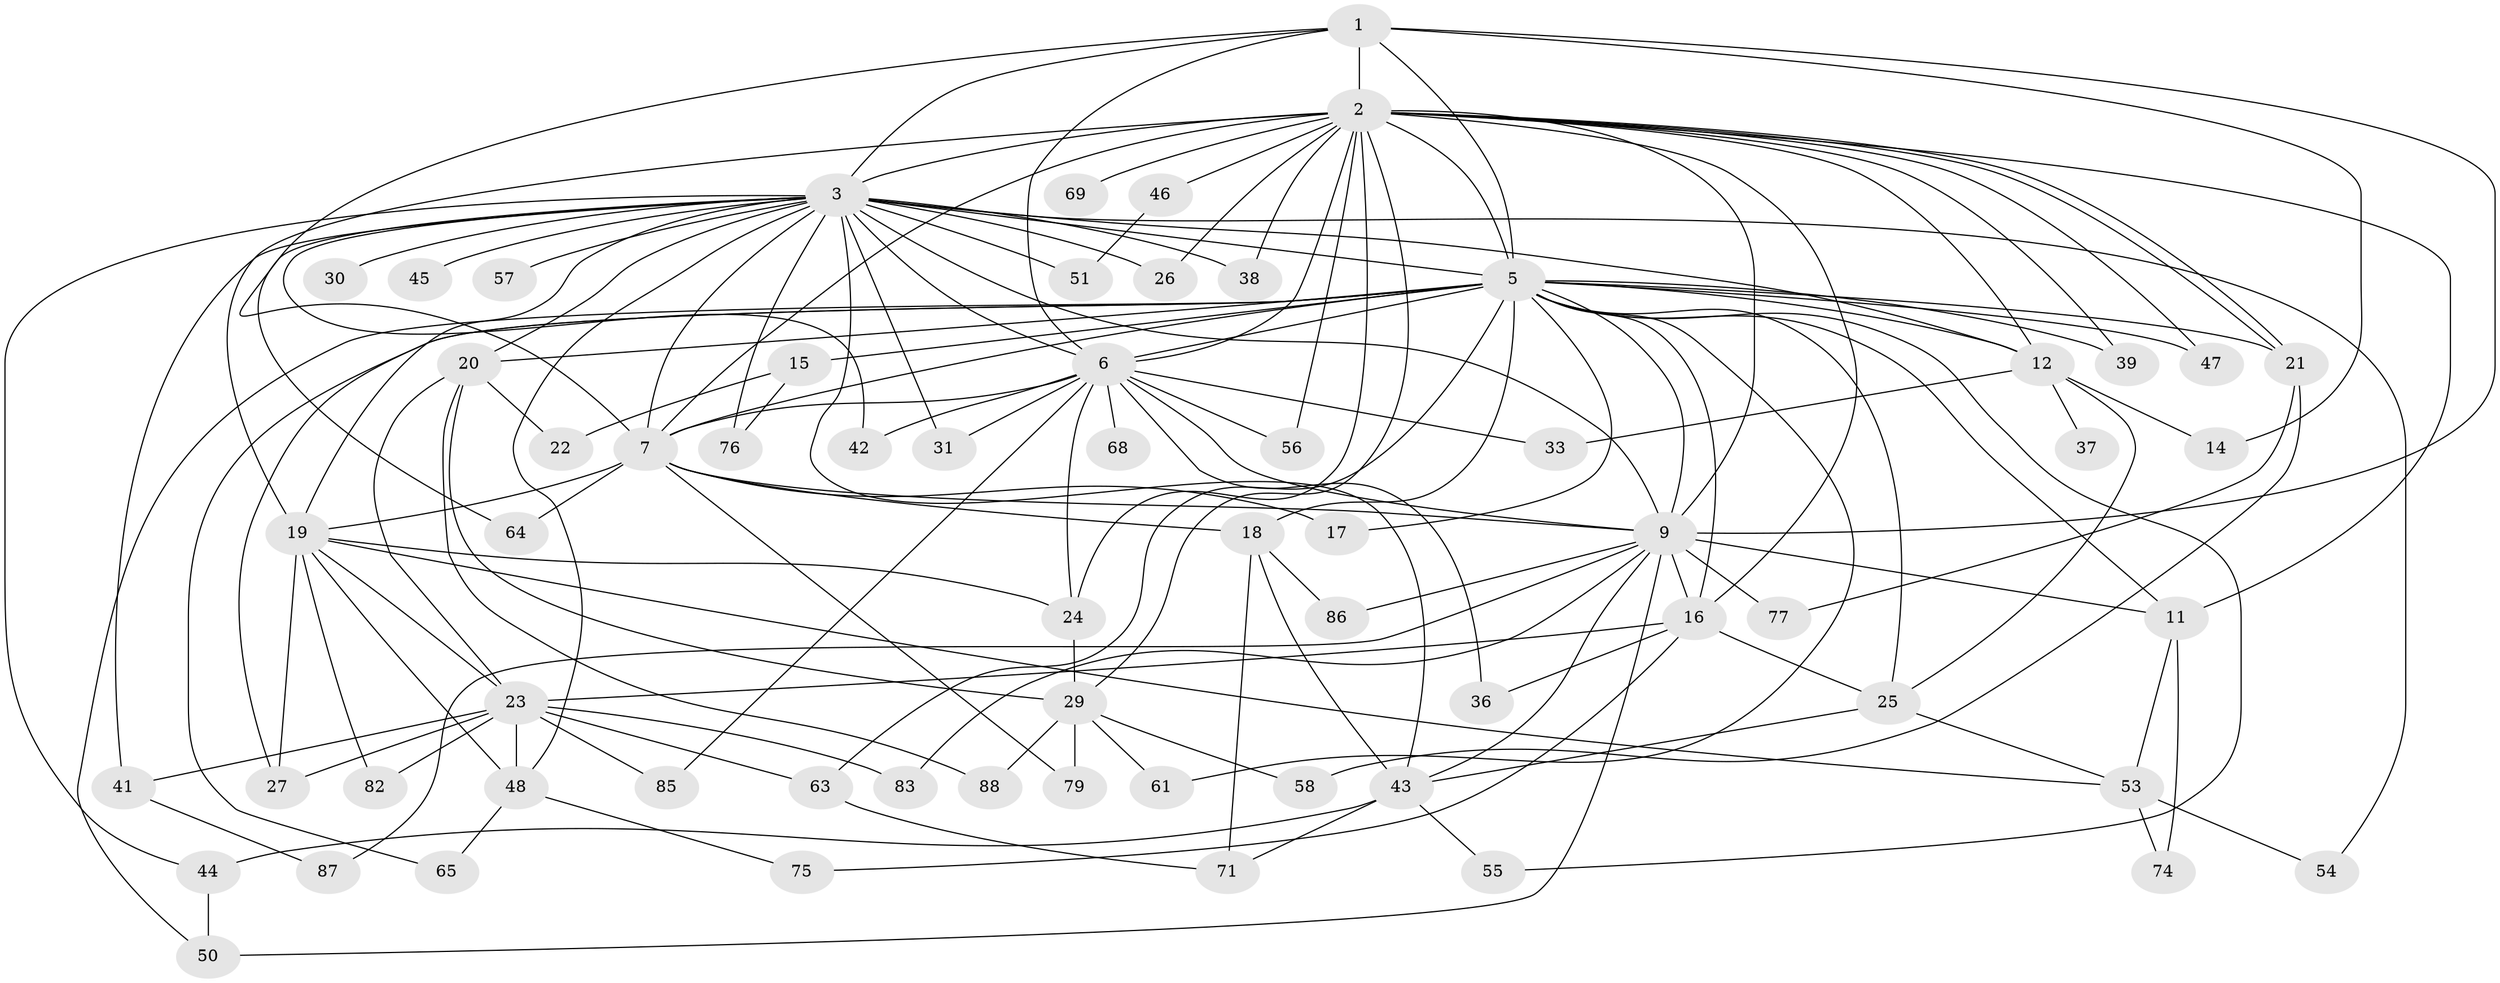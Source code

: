 // Generated by graph-tools (version 1.1) at 2025/23/03/03/25 07:23:46]
// undirected, 65 vertices, 145 edges
graph export_dot {
graph [start="1"]
  node [color=gray90,style=filled];
  1;
  2 [super="+4"];
  3 [super="+10"];
  5 [super="+8"];
  6 [super="+13"];
  7 [super="+81"];
  9 [super="+34"];
  11 [super="+52"];
  12 [super="+35"];
  14;
  15 [super="+59"];
  16 [super="+70"];
  17;
  18 [super="+62"];
  19 [super="+72"];
  20 [super="+60"];
  21 [super="+32"];
  22;
  23 [super="+28"];
  24 [super="+40"];
  25 [super="+49"];
  26;
  27;
  29 [super="+67"];
  30;
  31;
  33;
  36;
  37;
  38;
  39;
  41;
  42;
  43 [super="+80"];
  44;
  45;
  46;
  47;
  48 [super="+66"];
  50 [super="+78"];
  51;
  53 [super="+73"];
  54;
  55;
  56;
  57;
  58;
  61;
  63;
  64;
  65;
  68;
  69;
  71 [super="+84"];
  74;
  75;
  76;
  77;
  79;
  82;
  83;
  85;
  86;
  87;
  88;
  1 -- 2 [weight=2];
  1 -- 3 [weight=2];
  1 -- 5 [weight=2];
  1 -- 6;
  1 -- 7;
  1 -- 9;
  1 -- 14;
  2 -- 3 [weight=4];
  2 -- 5 [weight=4];
  2 -- 6 [weight=2];
  2 -- 7 [weight=2];
  2 -- 9 [weight=2];
  2 -- 11;
  2 -- 16;
  2 -- 21;
  2 -- 21;
  2 -- 29;
  2 -- 38;
  2 -- 39;
  2 -- 46 [weight=2];
  2 -- 47;
  2 -- 56;
  2 -- 69 [weight=2];
  2 -- 12;
  2 -- 24;
  2 -- 26;
  2 -- 19;
  3 -- 5 [weight=4];
  3 -- 6 [weight=3];
  3 -- 7 [weight=2];
  3 -- 9 [weight=2];
  3 -- 12;
  3 -- 19;
  3 -- 26;
  3 -- 31;
  3 -- 43;
  3 -- 44;
  3 -- 45 [weight=2];
  3 -- 51;
  3 -- 57 [weight=2];
  3 -- 64;
  3 -- 38;
  3 -- 41;
  3 -- 42;
  3 -- 76;
  3 -- 20;
  3 -- 54;
  3 -- 30;
  3 -- 48;
  5 -- 6 [weight=2];
  5 -- 7 [weight=3];
  5 -- 9 [weight=2];
  5 -- 17;
  5 -- 39;
  5 -- 50;
  5 -- 65;
  5 -- 15 [weight=2];
  5 -- 16;
  5 -- 18;
  5 -- 20;
  5 -- 25;
  5 -- 27;
  5 -- 47;
  5 -- 55;
  5 -- 61;
  5 -- 63;
  5 -- 12;
  5 -- 21;
  5 -- 11;
  6 -- 7;
  6 -- 9;
  6 -- 31;
  6 -- 33;
  6 -- 36;
  6 -- 42;
  6 -- 85;
  6 -- 56;
  6 -- 68;
  6 -- 24;
  7 -- 9;
  7 -- 17;
  7 -- 18;
  7 -- 19;
  7 -- 64;
  7 -- 79;
  9 -- 11;
  9 -- 43;
  9 -- 50;
  9 -- 77;
  9 -- 83;
  9 -- 86;
  9 -- 87;
  9 -- 16;
  11 -- 53;
  11 -- 74;
  12 -- 14;
  12 -- 33;
  12 -- 37 [weight=2];
  12 -- 25;
  15 -- 22;
  15 -- 76;
  16 -- 23;
  16 -- 25;
  16 -- 36;
  16 -- 75;
  18 -- 86;
  18 -- 43;
  18 -- 71;
  19 -- 23;
  19 -- 24;
  19 -- 27;
  19 -- 48;
  19 -- 53;
  19 -- 82;
  20 -- 22;
  20 -- 29;
  20 -- 88;
  20 -- 23;
  21 -- 77;
  21 -- 58;
  23 -- 41;
  23 -- 48;
  23 -- 63;
  23 -- 82;
  23 -- 83;
  23 -- 85;
  23 -- 27;
  24 -- 29;
  25 -- 43;
  25 -- 53;
  29 -- 58;
  29 -- 61;
  29 -- 79;
  29 -- 88;
  41 -- 87;
  43 -- 44;
  43 -- 55;
  43 -- 71;
  44 -- 50;
  46 -- 51;
  48 -- 65;
  48 -- 75;
  53 -- 54;
  53 -- 74;
  63 -- 71;
}
